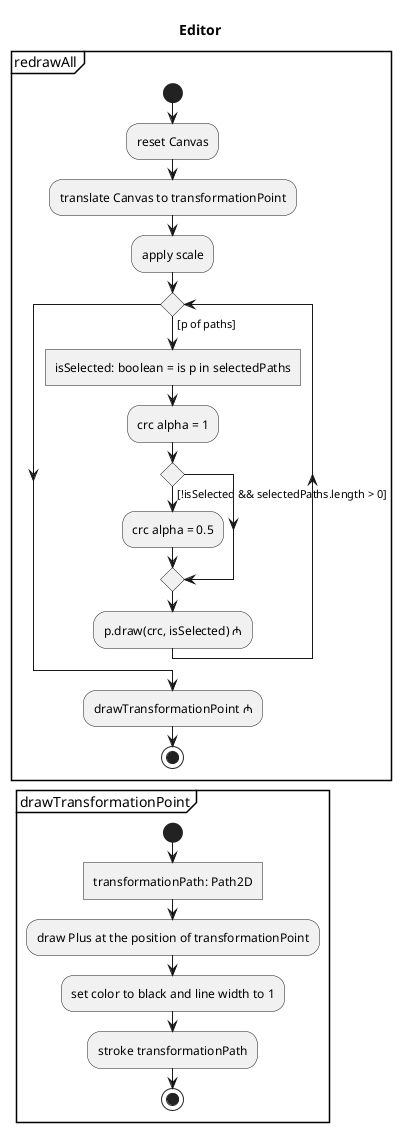 @startuml UIHandler
skinparam monochrome true

title Editor

partition redrawAll {
	start
	:reset Canvas;
	:translate Canvas to transformationPoint;
	:apply scale;

	while() is ([p of paths])
		:isSelected: boolean = is p in selectedPaths]
			:crc alpha = 1;
		if() then ([!isSelected && selectedPaths.length > 0])
			:crc alpha = 0.5;
		endif
		:p.draw(crc, isSelected) ₼;
	endwhile

	:drawTransformationPoint ₼;

	stop 
}
break

partition drawTransformationPoint {
	start
	:transformationPath: Path2D]
	:draw Plus at the position of transformationPoint;
	:set color to black and line width to 1;
	:stroke transformationPath;
	stop
}
@enduml